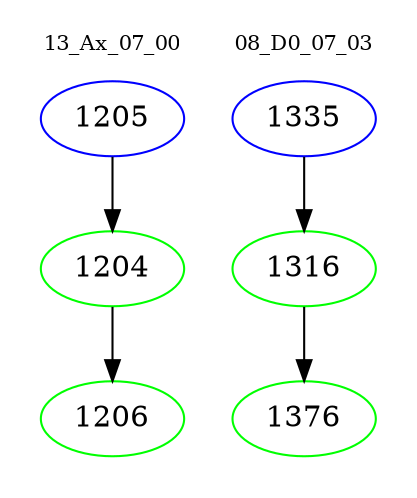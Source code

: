 digraph{
subgraph cluster_0 {
color = white
label = "13_Ax_07_00";
fontsize=10;
T0_1205 [label="1205", color="blue"]
T0_1205 -> T0_1204 [color="black"]
T0_1204 [label="1204", color="green"]
T0_1204 -> T0_1206 [color="black"]
T0_1206 [label="1206", color="green"]
}
subgraph cluster_1 {
color = white
label = "08_D0_07_03";
fontsize=10;
T1_1335 [label="1335", color="blue"]
T1_1335 -> T1_1316 [color="black"]
T1_1316 [label="1316", color="green"]
T1_1316 -> T1_1376 [color="black"]
T1_1376 [label="1376", color="green"]
}
}
